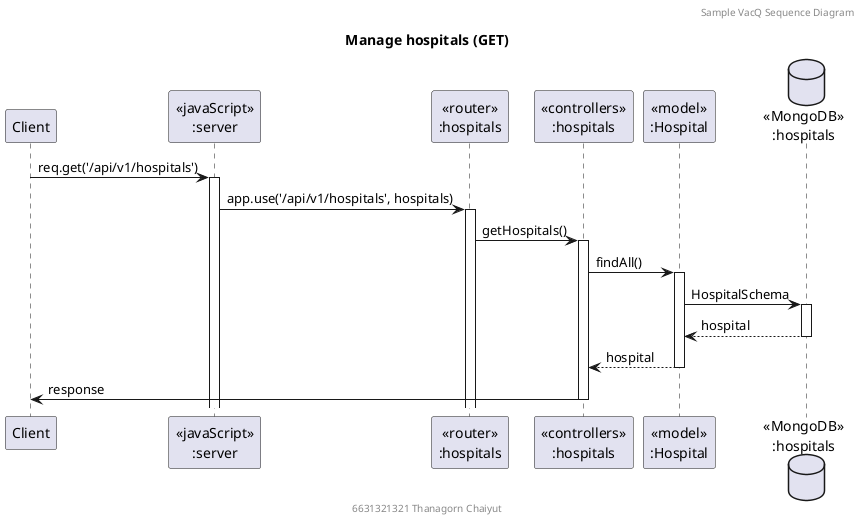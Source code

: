 @startuml Manage hospitals (GET)

header Sample VacQ Sequence Diagram
footer 6631321321 Thanagorn Chaiyut
title "Manage hospitals (GET)"

participant "Client" as client
participant "<<javaScript>>\n:server" as server
participant "<<router>>\n:hospitals" as routerHospitals
participant "<<controllers>>\n:hospitals" as controllersHospitals
participant "<<model>>\n:Hospital" as modelHospital
database "<<MongoDB>>\n:hospitals" as HospitalsDatabase

client->server ++:req.get('/api/v1/hospitals')
server->routerHospitals ++:app.use('/api/v1/hospitals', hospitals)
routerHospitals -> controllersHospitals ++:getHospitals()
controllersHospitals->modelHospital ++:findAll()
modelHospital ->HospitalsDatabase ++: HospitalSchema
HospitalsDatabase --> modelHospital --: hospital
controllersHospitals <-- modelHospital --:hospital
controllersHospitals->client --:response

@enduml
